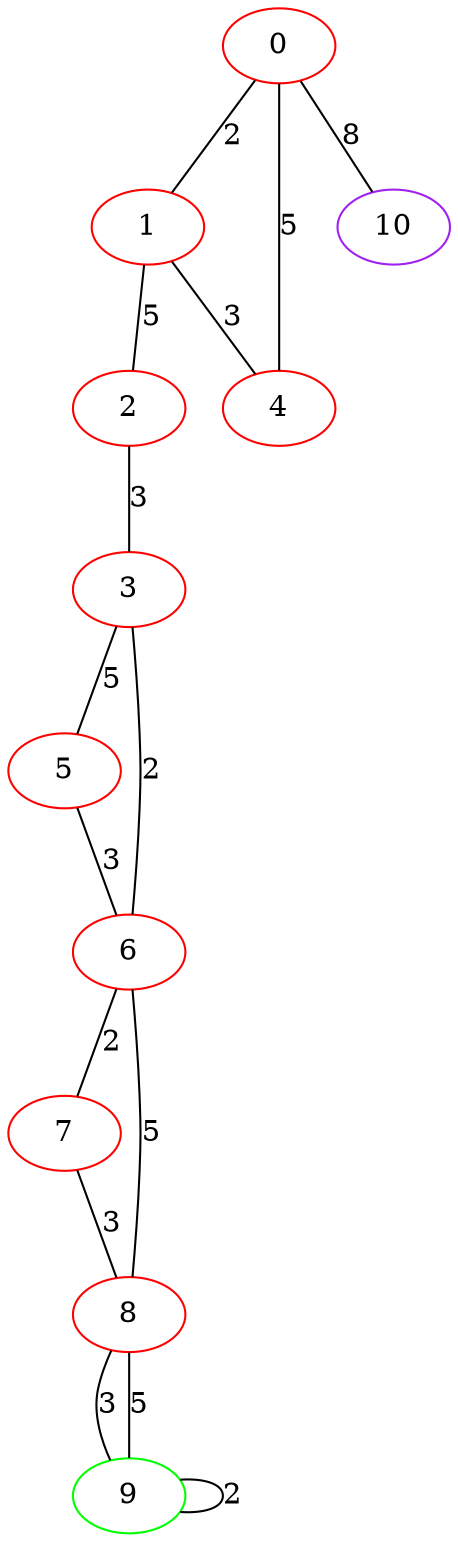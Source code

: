 graph "" {
0 [color=red, weight=1];
1 [color=red, weight=1];
2 [color=red, weight=1];
3 [color=red, weight=1];
4 [color=red, weight=1];
5 [color=red, weight=1];
6 [color=red, weight=1];
7 [color=red, weight=1];
8 [color=red, weight=1];
9 [color=green, weight=2];
10 [color=purple, weight=4];
0 -- 1  [key=0, label=2];
0 -- 10  [key=0, label=8];
0 -- 4  [key=0, label=5];
1 -- 2  [key=0, label=5];
1 -- 4  [key=0, label=3];
2 -- 3  [key=0, label=3];
3 -- 5  [key=0, label=5];
3 -- 6  [key=0, label=2];
5 -- 6  [key=0, label=3];
6 -- 8  [key=0, label=5];
6 -- 7  [key=0, label=2];
7 -- 8  [key=0, label=3];
8 -- 9  [key=0, label=3];
8 -- 9  [key=1, label=5];
9 -- 9  [key=0, label=2];
}
